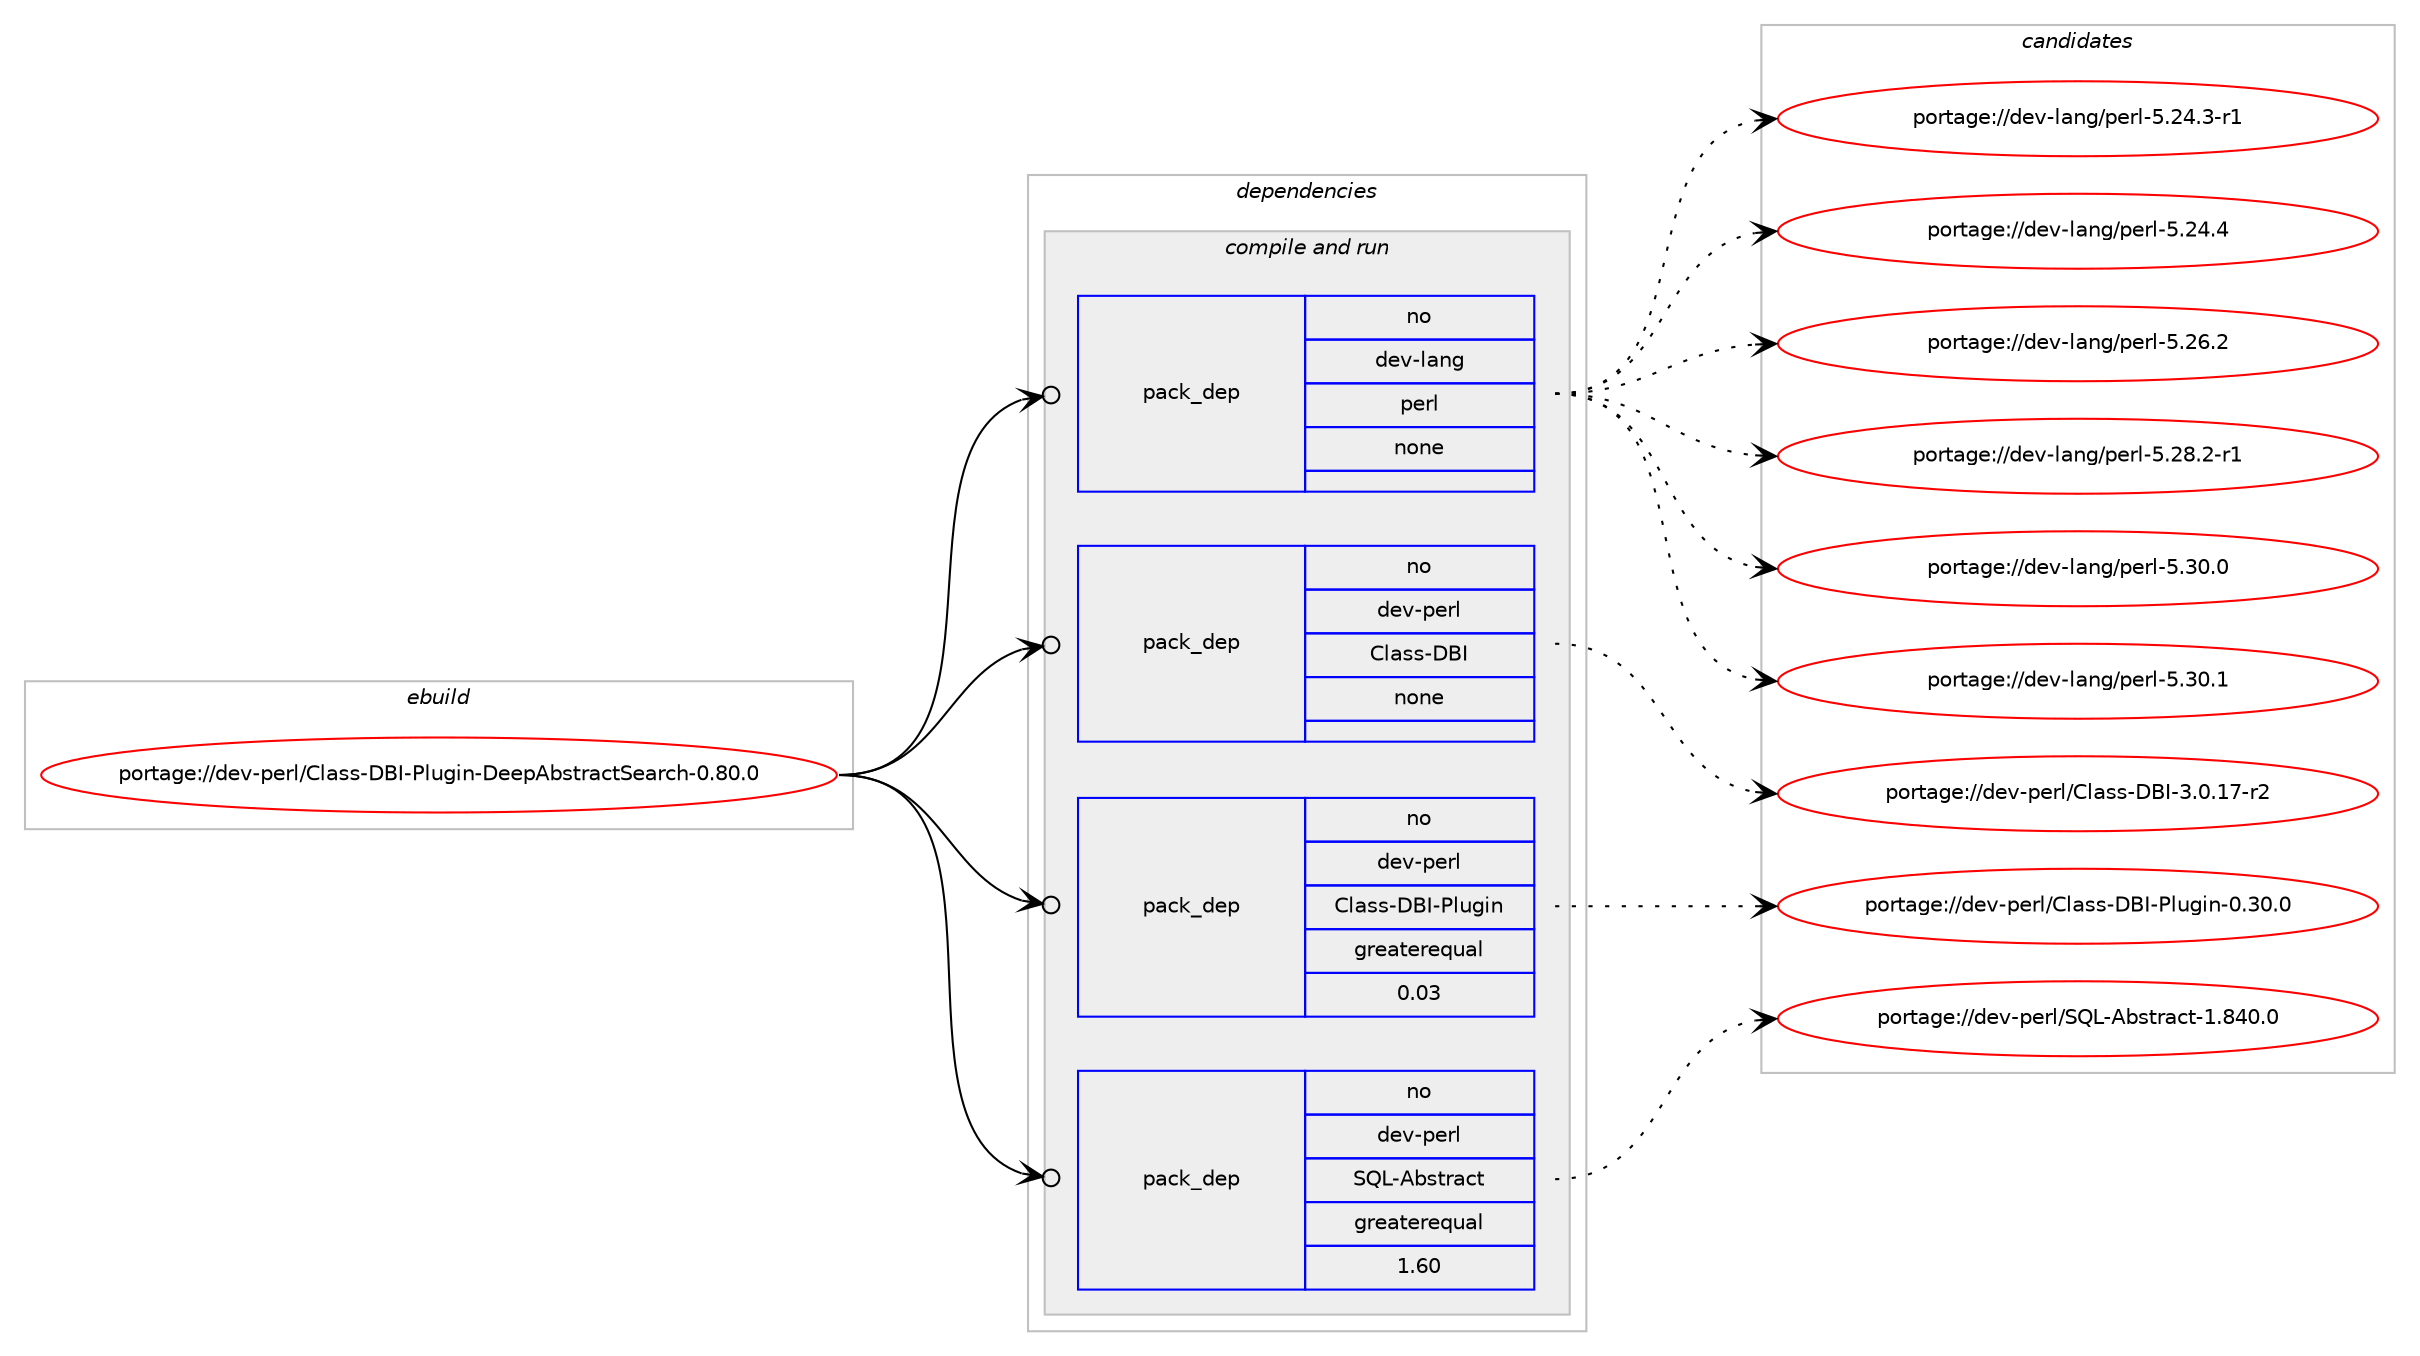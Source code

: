digraph prolog {

# *************
# Graph options
# *************

newrank=true;
concentrate=true;
compound=true;
graph [rankdir=LR,fontname=Helvetica,fontsize=10,ranksep=1.5];#, ranksep=2.5, nodesep=0.2];
edge  [arrowhead=vee];
node  [fontname=Helvetica,fontsize=10];

# **********
# The ebuild
# **********

subgraph cluster_leftcol {
color=gray;
rank=same;
label=<<i>ebuild</i>>;
id [label="portage://dev-perl/Class-DBI-Plugin-DeepAbstractSearch-0.80.0", color=red, width=4, href="../dev-perl/Class-DBI-Plugin-DeepAbstractSearch-0.80.0.svg"];
}

# ****************
# The dependencies
# ****************

subgraph cluster_midcol {
color=gray;
label=<<i>dependencies</i>>;
subgraph cluster_compile {
fillcolor="#eeeeee";
style=filled;
label=<<i>compile</i>>;
}
subgraph cluster_compileandrun {
fillcolor="#eeeeee";
style=filled;
label=<<i>compile and run</i>>;
subgraph pack83864 {
dependency109673 [label=<<TABLE BORDER="0" CELLBORDER="1" CELLSPACING="0" CELLPADDING="4" WIDTH="220"><TR><TD ROWSPAN="6" CELLPADDING="30">pack_dep</TD></TR><TR><TD WIDTH="110">no</TD></TR><TR><TD>dev-lang</TD></TR><TR><TD>perl</TD></TR><TR><TD>none</TD></TR><TR><TD></TD></TR></TABLE>>, shape=none, color=blue];
}
id:e -> dependency109673:w [weight=20,style="solid",arrowhead="odotvee"];
subgraph pack83865 {
dependency109674 [label=<<TABLE BORDER="0" CELLBORDER="1" CELLSPACING="0" CELLPADDING="4" WIDTH="220"><TR><TD ROWSPAN="6" CELLPADDING="30">pack_dep</TD></TR><TR><TD WIDTH="110">no</TD></TR><TR><TD>dev-perl</TD></TR><TR><TD>Class-DBI</TD></TR><TR><TD>none</TD></TR><TR><TD></TD></TR></TABLE>>, shape=none, color=blue];
}
id:e -> dependency109674:w [weight=20,style="solid",arrowhead="odotvee"];
subgraph pack83866 {
dependency109675 [label=<<TABLE BORDER="0" CELLBORDER="1" CELLSPACING="0" CELLPADDING="4" WIDTH="220"><TR><TD ROWSPAN="6" CELLPADDING="30">pack_dep</TD></TR><TR><TD WIDTH="110">no</TD></TR><TR><TD>dev-perl</TD></TR><TR><TD>Class-DBI-Plugin</TD></TR><TR><TD>greaterequal</TD></TR><TR><TD>0.03</TD></TR></TABLE>>, shape=none, color=blue];
}
id:e -> dependency109675:w [weight=20,style="solid",arrowhead="odotvee"];
subgraph pack83867 {
dependency109676 [label=<<TABLE BORDER="0" CELLBORDER="1" CELLSPACING="0" CELLPADDING="4" WIDTH="220"><TR><TD ROWSPAN="6" CELLPADDING="30">pack_dep</TD></TR><TR><TD WIDTH="110">no</TD></TR><TR><TD>dev-perl</TD></TR><TR><TD>SQL-Abstract</TD></TR><TR><TD>greaterequal</TD></TR><TR><TD>1.60</TD></TR></TABLE>>, shape=none, color=blue];
}
id:e -> dependency109676:w [weight=20,style="solid",arrowhead="odotvee"];
}
subgraph cluster_run {
fillcolor="#eeeeee";
style=filled;
label=<<i>run</i>>;
}
}

# **************
# The candidates
# **************

subgraph cluster_choices {
rank=same;
color=gray;
label=<<i>candidates</i>>;

subgraph choice83864 {
color=black;
nodesep=1;
choiceportage100101118451089711010347112101114108455346505246514511449 [label="portage://dev-lang/perl-5.24.3-r1", color=red, width=4,href="../dev-lang/perl-5.24.3-r1.svg"];
choiceportage10010111845108971101034711210111410845534650524652 [label="portage://dev-lang/perl-5.24.4", color=red, width=4,href="../dev-lang/perl-5.24.4.svg"];
choiceportage10010111845108971101034711210111410845534650544650 [label="portage://dev-lang/perl-5.26.2", color=red, width=4,href="../dev-lang/perl-5.26.2.svg"];
choiceportage100101118451089711010347112101114108455346505646504511449 [label="portage://dev-lang/perl-5.28.2-r1", color=red, width=4,href="../dev-lang/perl-5.28.2-r1.svg"];
choiceportage10010111845108971101034711210111410845534651484648 [label="portage://dev-lang/perl-5.30.0", color=red, width=4,href="../dev-lang/perl-5.30.0.svg"];
choiceportage10010111845108971101034711210111410845534651484649 [label="portage://dev-lang/perl-5.30.1", color=red, width=4,href="../dev-lang/perl-5.30.1.svg"];
dependency109673:e -> choiceportage100101118451089711010347112101114108455346505246514511449:w [style=dotted,weight="100"];
dependency109673:e -> choiceportage10010111845108971101034711210111410845534650524652:w [style=dotted,weight="100"];
dependency109673:e -> choiceportage10010111845108971101034711210111410845534650544650:w [style=dotted,weight="100"];
dependency109673:e -> choiceportage100101118451089711010347112101114108455346505646504511449:w [style=dotted,weight="100"];
dependency109673:e -> choiceportage10010111845108971101034711210111410845534651484648:w [style=dotted,weight="100"];
dependency109673:e -> choiceportage10010111845108971101034711210111410845534651484649:w [style=dotted,weight="100"];
}
subgraph choice83865 {
color=black;
nodesep=1;
choiceportage1001011184511210111410847671089711511545686673455146484649554511450 [label="portage://dev-perl/Class-DBI-3.0.17-r2", color=red, width=4,href="../dev-perl/Class-DBI-3.0.17-r2.svg"];
dependency109674:e -> choiceportage1001011184511210111410847671089711511545686673455146484649554511450:w [style=dotted,weight="100"];
}
subgraph choice83866 {
color=black;
nodesep=1;
choiceportage1001011184511210111410847671089711511545686673458010811710310511045484651484648 [label="portage://dev-perl/Class-DBI-Plugin-0.30.0", color=red, width=4,href="../dev-perl/Class-DBI-Plugin-0.30.0.svg"];
dependency109675:e -> choiceportage1001011184511210111410847671089711511545686673458010811710310511045484651484648:w [style=dotted,weight="100"];
}
subgraph choice83867 {
color=black;
nodesep=1;
choiceportage100101118451121011141084783817645659811511611497991164549465652484648 [label="portage://dev-perl/SQL-Abstract-1.840.0", color=red, width=4,href="../dev-perl/SQL-Abstract-1.840.0.svg"];
dependency109676:e -> choiceportage100101118451121011141084783817645659811511611497991164549465652484648:w [style=dotted,weight="100"];
}
}

}
